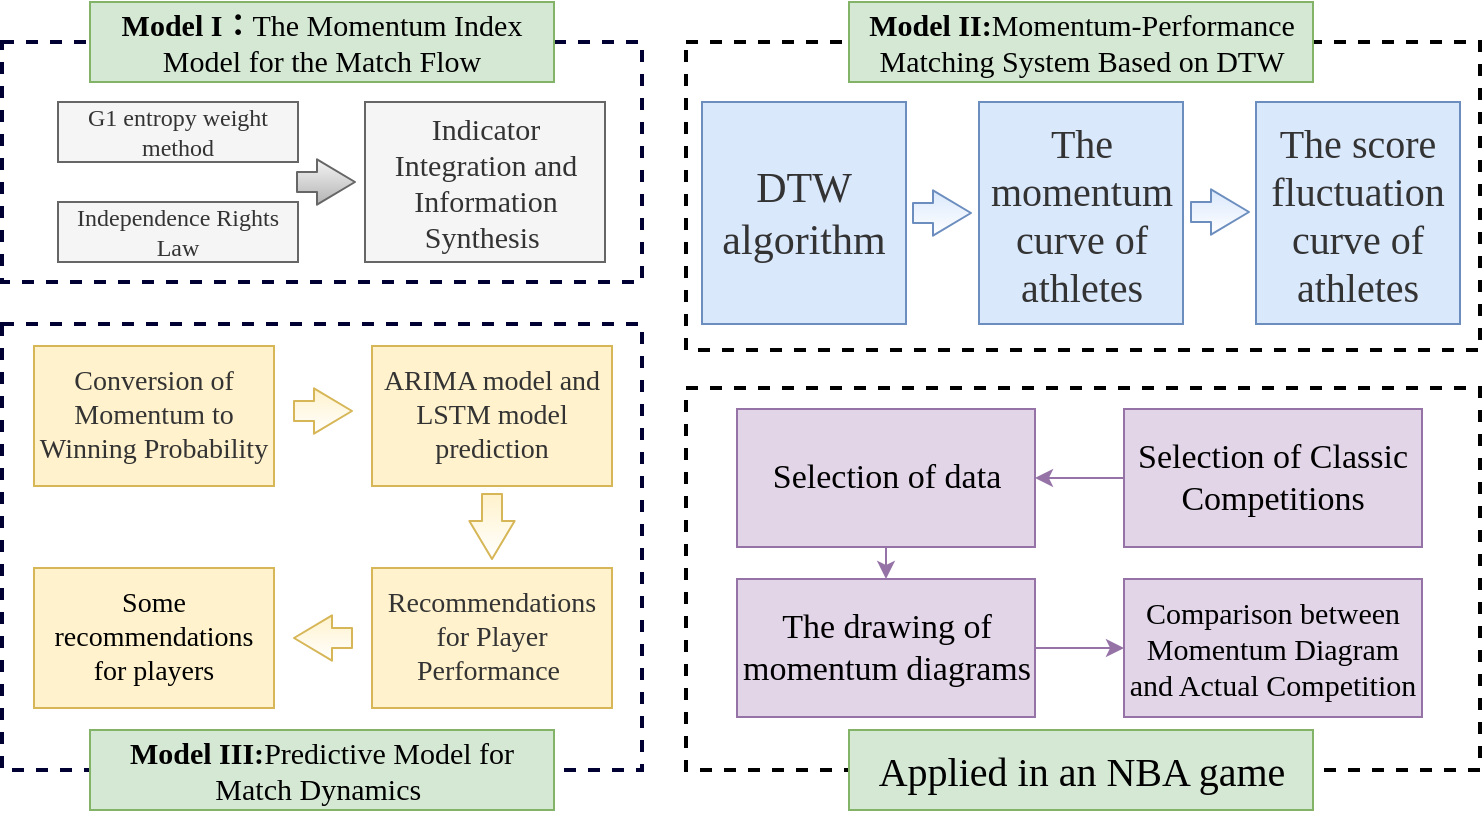 <mxfile version="12.2.4" pages="1"><diagram id="ioYZmFY1emGVKhU5BMPo" name="Page-1"><mxGraphModel dx="1168" dy="808" grid="0" gridSize="10" guides="1" tooltips="1" connect="1" arrows="1" fold="0" page="1" pageScale="1" pageWidth="3300" pageHeight="4681" background="#FFFFFF" math="1" shadow="0"><root><mxCell id="0"/><mxCell id="1" parent="0"/><mxCell id="17" value="&lt;span style=&quot;color: rgb(51 , 51 , 51) ; font-family: &amp;#34;times new roman&amp;#34;&quot;&gt;&lt;font style=&quot;font-size: 15px&quot;&gt;Indicator Integration and Information Synthesis&amp;nbsp;&lt;/font&gt;&lt;/span&gt;" style="rounded=0;whiteSpace=wrap;html=1;fillColor=#f5f5f5;strokeColor=#666666;fontColor=#333333;" parent="1" vertex="1"><mxGeometry x="431.5" y="200" width="120" height="80" as="geometry"/></mxCell><mxCell id="57" value="" style="rounded=0;whiteSpace=wrap;html=1;dashed=1;strokeColor=#000000;strokeWidth=2;fillColor=none;" parent="1" vertex="1"><mxGeometry x="592" y="170" width="397" height="154" as="geometry"/></mxCell><mxCell id="61" value="" style="rounded=0;whiteSpace=wrap;html=1;dashed=1;strokeColor=#000000;strokeWidth=2;fillColor=none;fontStyle=0" parent="1" vertex="1"><mxGeometry x="592" y="343" width="397" height="191" as="geometry"/></mxCell><mxCell id="32" value="" style="rounded=0;whiteSpace=wrap;html=1;strokeColor=#000033;dashed=1;strokeWidth=2;fillColor=none;" parent="1" vertex="1"><mxGeometry x="250" y="170" width="320" height="120" as="geometry"/></mxCell><mxCell id="11" value="&lt;font face=&quot;Times New Roman&quot;&gt;G1 entropy weight method&lt;/font&gt;" style="rounded=0;whiteSpace=wrap;html=1;fillColor=#f5f5f5;strokeColor=#666666;fontColor=#333333;" parent="1" vertex="1"><mxGeometry x="278" y="200" width="120" height="30" as="geometry"/></mxCell><mxCell id="14" value="&lt;font face=&quot;Times New Roman&quot;&gt;Independence Rights Law&lt;/font&gt;" style="rounded=0;whiteSpace=wrap;html=1;fillColor=#f5f5f5;strokeColor=#666666;fontColor=#333333;" parent="1" vertex="1"><mxGeometry x="278" y="250" width="120" height="30" as="geometry"/></mxCell><mxCell id="33" value="&lt;font style=&quot;font-size: 15px&quot; face=&quot;Times New Roman&quot;&gt;&lt;font style=&quot;font-size: 15px&quot;&gt;&lt;b&gt;Model I：&lt;/b&gt;&lt;/font&gt;The Momentum Index Model for the Match Flow&lt;/font&gt;" style="rounded=0;whiteSpace=wrap;html=1;strokeColor=#82b366;strokeWidth=1;fillColor=#d5e8d4;" parent="1" vertex="1"><mxGeometry x="294" y="150" width="232" height="40" as="geometry"/></mxCell><mxCell id="58" value="&lt;font face=&quot;Times New Roman&quot; style=&quot;font-size: 15px&quot;&gt;&lt;b&gt;Model II:&lt;/b&gt;Momentum-Performance Matching System Based&amp;nbsp;&lt;/font&gt;&lt;span style=&quot;font-size: 15px ; font-family: &amp;#34;times new roman&amp;#34;&quot;&gt;on DTW&lt;/span&gt;" style="rounded=0;whiteSpace=wrap;html=1;strokeColor=#82b366;strokeWidth=1;fillColor=#d5e8d4;" parent="1" vertex="1"><mxGeometry x="673.5" y="150" width="232" height="40" as="geometry"/></mxCell><mxCell id="66" value="&lt;span style=&quot;color: rgb(51 , 51 , 51) ; font-family: &amp;#34;times new roman&amp;#34;&quot;&gt;&lt;font style=&quot;font-size: 14px&quot;&gt;Conversion of Momentum to Winning Probability&lt;/font&gt;&lt;/span&gt;" style="rounded=0;whiteSpace=wrap;html=1;fillColor=#fff2cc;strokeColor=#d6b656;" parent="1" vertex="1"><mxGeometry x="266" y="322" width="120" height="70" as="geometry"/></mxCell><mxCell id="67" value="" style="rounded=0;whiteSpace=wrap;html=1;strokeColor=#000033;dashed=1;strokeWidth=2;fillColor=none;" parent="1" vertex="1"><mxGeometry x="250" y="311" width="320" height="223" as="geometry"/></mxCell><mxCell id="69" value="&lt;span style=&quot;color: rgb(51 , 51 , 51) ; font-family: &amp;#34;times new roman&amp;#34;&quot;&gt;&lt;font style=&quot;font-size: 14px&quot;&gt;ARIMA model and LSTM model prediction&lt;/font&gt;&lt;/span&gt;" style="rounded=0;whiteSpace=wrap;html=1;fillColor=#fff2cc;strokeColor=#d6b656;" parent="1" vertex="1"><mxGeometry x="435" y="322" width="120" height="70" as="geometry"/></mxCell><mxCell id="70" value="&lt;div&gt;&lt;span style=&quot;text-align: left&quot;&gt;&lt;font face=&quot;Times New Roman&quot; style=&quot;font-size: 15px&quot;&gt;&lt;b&gt;Model III:&lt;/b&gt;Predictive Model for Match Dynamics&amp;nbsp;&lt;/font&gt;&lt;/span&gt;&lt;br&gt;&lt;/div&gt;" style="rounded=0;whiteSpace=wrap;html=1;strokeColor=#82b366;strokeWidth=1;fillColor=#d5e8d4;" parent="1" vertex="1"><mxGeometry x="294" y="514" width="232" height="40" as="geometry"/></mxCell><mxCell id="83" value="&lt;span style=&quot;color: rgb(51 , 51 , 51) ; font-family: &amp;#34;times new roman&amp;#34;&quot;&gt;&lt;font style=&quot;font-size: 21px&quot;&gt;DTW algorithm&lt;/font&gt;&lt;/span&gt;" style="rounded=0;whiteSpace=wrap;html=1;fillColor=#dae8fc;strokeColor=#6c8ebf;" parent="1" vertex="1"><mxGeometry x="600" y="200" width="102" height="111" as="geometry"/></mxCell><mxCell id="60" value="&lt;span style=&quot;font-family: &amp;#34;times new roman&amp;#34;&quot;&gt;&lt;font style=&quot;font-size: 20px&quot;&gt;Applied in an NBA game&lt;/font&gt;&lt;/span&gt;" style="rounded=0;whiteSpace=wrap;html=1;strokeColor=#82b366;strokeWidth=1;fillColor=#d5e8d4;" parent="1" vertex="1"><mxGeometry x="673.5" y="514" width="232" height="40" as="geometry"/></mxCell><mxCell id="285" style="edgeStyle=orthogonalEdgeStyle;rounded=0;orthogonalLoop=1;jettySize=auto;html=1;exitX=0.5;exitY=1;exitDx=0;exitDy=0;entryX=0.5;entryY=0;entryDx=0;entryDy=0;fillColor=#e1d5e7;strokeColor=#9673a6;" parent="1" source="106" target="281" edge="1"><mxGeometry relative="1" as="geometry"/></mxCell><mxCell id="106" value="&lt;font style=&quot;font-size: 17px&quot;&gt;Selection of data&lt;/font&gt;" style="rounded=0;whiteSpace=wrap;html=1;fontFamily=Times New Roman;fillColor=#e1d5e7;strokeColor=#9673a6;" parent="1" vertex="1"><mxGeometry x="617.5" y="353.5" width="149" height="69" as="geometry"/></mxCell><mxCell id="111" value="" style="shape=flexArrow;endArrow=classic;html=1;endWidth=11.65;endSize=6;fillColor=#f5f5f5;strokeColor=#666666;gradientColor=#b3b3b3;" parent="1" edge="1"><mxGeometry width="50" height="50" relative="1" as="geometry"><mxPoint x="397" y="240" as="sourcePoint"/><mxPoint x="427" y="240" as="targetPoint"/></mxGeometry></mxCell><mxCell id="258" value="&lt;span style=&quot;color: rgb(51 , 51 , 51) ; font-family: &amp;#34;times new roman&amp;#34;&quot;&gt;&lt;font style=&quot;font-size: 20px&quot;&gt;The momentum curve of athletes&lt;/font&gt;&lt;/span&gt;" style="rounded=0;whiteSpace=wrap;html=1;fillColor=#dae8fc;strokeColor=#6c8ebf;" parent="1" vertex="1"><mxGeometry x="738.5" y="200" width="102" height="111" as="geometry"/></mxCell><mxCell id="259" value="&lt;span style=&quot;color: rgb(51 , 51 , 51) ; font-family: &amp;#34;times new roman&amp;#34;&quot;&gt;&lt;font style=&quot;font-size: 20px&quot;&gt;The score fluctuation curve of athletes&lt;/font&gt;&lt;/span&gt;" style="rounded=0;whiteSpace=wrap;html=1;fillColor=#dae8fc;strokeColor=#6c8ebf;" parent="1" vertex="1"><mxGeometry x="877" y="200" width="102" height="111" as="geometry"/></mxCell><mxCell id="262" value="" style="shape=flexArrow;endArrow=classic;html=1;endWidth=11.65;endSize=6;fillColor=#dae8fc;strokeColor=#6c8ebf;gradientColor=#ffffff;" parent="1" edge="1"><mxGeometry width="50" height="50" relative="1" as="geometry"><mxPoint x="844" y="255" as="sourcePoint"/><mxPoint x="874" y="255" as="targetPoint"/></mxGeometry></mxCell><mxCell id="263" value="" style="shape=flexArrow;endArrow=classic;html=1;endWidth=11.65;endSize=6;fillColor=#dae8fc;strokeColor=#6c8ebf;gradientColor=#ffffff;" parent="1" edge="1"><mxGeometry width="50" height="50" relative="1" as="geometry"><mxPoint x="705" y="255.5" as="sourcePoint"/><mxPoint x="735" y="255.5" as="targetPoint"/></mxGeometry></mxCell><mxCell id="268" value="&lt;span style=&quot;font-family: &amp;#34;times new roman&amp;#34;&quot;&gt;&lt;font style=&quot;font-size: 14px&quot;&gt;Some recommendations for players&lt;/font&gt;&lt;/span&gt;" style="rounded=0;whiteSpace=wrap;html=1;fillColor=#fff2cc;strokeColor=#d6b656;" parent="1" vertex="1"><mxGeometry x="266" y="433" width="120" height="70" as="geometry"/></mxCell><mxCell id="269" value="&lt;span style=&quot;color: rgb(51 , 51 , 51) ; font-family: &amp;#34;times new roman&amp;#34;&quot;&gt;&lt;font style=&quot;font-size: 14px&quot;&gt;Recommendations for Player Performance&amp;nbsp;&lt;/font&gt;&lt;/span&gt;" style="rounded=0;whiteSpace=wrap;html=1;fillColor=#fff2cc;strokeColor=#d6b656;" parent="1" vertex="1"><mxGeometry x="435" y="433" width="120" height="70" as="geometry"/></mxCell><mxCell id="270" value="" style="shape=flexArrow;endArrow=classic;html=1;endWidth=11.65;endSize=6;fillColor=#fff2cc;strokeColor=#d6b656;gradientColor=#ffffff;" parent="1" edge="1"><mxGeometry width="50" height="50" relative="1" as="geometry"><mxPoint x="395.5" y="354.5" as="sourcePoint"/><mxPoint x="425.5" y="354.5" as="targetPoint"/></mxGeometry></mxCell><mxCell id="273" value="" style="shape=flexArrow;endArrow=classic;html=1;endWidth=11.65;endSize=6;fillColor=#fff2cc;strokeColor=#d6b656;gradientColor=#ffffff;" parent="1" edge="1"><mxGeometry width="50" height="50" relative="1" as="geometry"><mxPoint x="495" y="395.5" as="sourcePoint"/><mxPoint x="495" y="429" as="targetPoint"/></mxGeometry></mxCell><mxCell id="275" value="" style="shape=flexArrow;endArrow=classic;html=1;endWidth=11.65;endSize=6;fillColor=#fff2cc;strokeColor=#d6b656;gradientColor=#ffffff;" parent="1" edge="1"><mxGeometry width="50" height="50" relative="1" as="geometry"><mxPoint x="425.5" y="468" as="sourcePoint"/><mxPoint x="395.5" y="468" as="targetPoint"/></mxGeometry></mxCell><mxCell id="279" value="&lt;font style=&quot;font-size: 15px&quot;&gt;Comparison between Momentum Diagram and Actual Competition&lt;/font&gt;" style="rounded=0;whiteSpace=wrap;html=1;fontFamily=Times New Roman;fillColor=#e1d5e7;strokeColor=#9673a6;" parent="1" vertex="1"><mxGeometry x="811" y="438.5" width="149" height="69" as="geometry"/></mxCell><mxCell id="284" style="edgeStyle=orthogonalEdgeStyle;rounded=0;orthogonalLoop=1;jettySize=auto;html=1;exitX=0;exitY=0.5;exitDx=0;exitDy=0;entryX=1;entryY=0.5;entryDx=0;entryDy=0;fillColor=#e1d5e7;strokeColor=#9673a6;" parent="1" source="280" target="106" edge="1"><mxGeometry relative="1" as="geometry"/></mxCell><mxCell id="280" value="&lt;font style=&quot;font-size: 17px&quot;&gt;Selection of Classic Competitions&lt;/font&gt;" style="rounded=0;whiteSpace=wrap;html=1;fontFamily=Times New Roman;fillColor=#e1d5e7;strokeColor=#9673a6;" parent="1" vertex="1"><mxGeometry x="811" y="353.5" width="149" height="69" as="geometry"/></mxCell><mxCell id="286" style="edgeStyle=orthogonalEdgeStyle;rounded=0;orthogonalLoop=1;jettySize=auto;html=1;exitX=1;exitY=0.5;exitDx=0;exitDy=0;entryX=0;entryY=0.5;entryDx=0;entryDy=0;fillColor=#e1d5e7;strokeColor=#9673a6;" parent="1" source="281" target="279" edge="1"><mxGeometry relative="1" as="geometry"/></mxCell><mxCell id="281" value="&lt;font style=&quot;font-size: 17px&quot;&gt;The drawing of momentum diagrams&lt;/font&gt;" style="rounded=0;whiteSpace=wrap;html=1;fontFamily=Times New Roman;fillColor=#e1d5e7;strokeColor=#9673a6;" parent="1" vertex="1"><mxGeometry x="617.5" y="438.5" width="149" height="69" as="geometry"/></mxCell></root></mxGraphModel></diagram></mxfile>